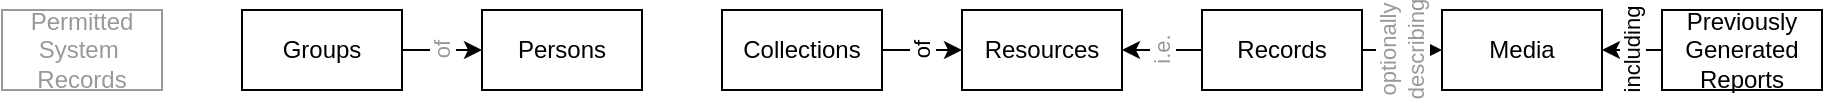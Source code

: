<mxfile version="20.3.0" type="device"><diagram id="sK7Hs59jtK_ZCMRFYSrS" name="Page-1"><mxGraphModel dx="782" dy="549" grid="1" gridSize="10" guides="1" tooltips="1" connect="1" arrows="1" fold="1" page="1" pageScale="1" pageWidth="827" pageHeight="1169" math="0" shadow="0"><root><mxCell id="0"/><mxCell id="1" parent="0"/><mxCell id="A_OD26Whjgoi70hvqDRX-1" value="Persons" style="rounded=0;whiteSpace=wrap;html=1;" parent="1" vertex="1"><mxGeometry x="250" y="160" width="80" height="40" as="geometry"/></mxCell><mxCell id="bU8xpSDAovLpz9dftB9Z-19" value="of" style="edgeStyle=orthogonalEdgeStyle;rounded=0;orthogonalLoop=1;jettySize=auto;html=1;entryX=0;entryY=0.5;entryDx=0;entryDy=0;fontColor=#999999;endArrow=classic;endFill=1;horizontal=0;" parent="1" source="A_OD26Whjgoi70hvqDRX-6" target="A_OD26Whjgoi70hvqDRX-1" edge="1"><mxGeometry relative="1" as="geometry"/></mxCell><mxCell id="A_OD26Whjgoi70hvqDRX-6" value="Groups" style="rounded=0;whiteSpace=wrap;html=1;" parent="1" vertex="1"><mxGeometry x="130" y="160" width="80" height="40" as="geometry"/></mxCell><mxCell id="A_OD26Whjgoi70hvqDRX-8" value="Permitted System&amp;nbsp;&lt;br&gt;Records" style="rounded=0;whiteSpace=wrap;html=1;strokeColor=#999999;fontColor=#999999;" parent="1" vertex="1"><mxGeometry x="10" y="160" width="80" height="40" as="geometry"/></mxCell><mxCell id="bU8xpSDAovLpz9dftB9Z-7" value="of" style="edgeStyle=orthogonalEdgeStyle;rounded=0;orthogonalLoop=1;jettySize=auto;html=1;entryX=0;entryY=0.5;entryDx=0;entryDy=0;endArrow=classic;endFill=1;horizontal=0;" parent="1" source="bU8xpSDAovLpz9dftB9Z-1" target="bU8xpSDAovLpz9dftB9Z-2" edge="1"><mxGeometry relative="1" as="geometry"/></mxCell><mxCell id="bU8xpSDAovLpz9dftB9Z-1" value="Collections" style="rounded=0;whiteSpace=wrap;html=1;" parent="1" vertex="1"><mxGeometry x="370" y="160" width="80" height="40" as="geometry"/></mxCell><mxCell id="bU8xpSDAovLpz9dftB9Z-2" value="Resources" style="rounded=0;whiteSpace=wrap;html=1;" parent="1" vertex="1"><mxGeometry x="490" y="160" width="80" height="40" as="geometry"/></mxCell><mxCell id="bU8xpSDAovLpz9dftB9Z-24" value="i.e." style="edgeStyle=orthogonalEdgeStyle;rounded=0;orthogonalLoop=1;jettySize=auto;html=1;entryX=1;entryY=0.5;entryDx=0;entryDy=0;fontColor=#999999;endArrow=classic;endFill=1;horizontal=0;" parent="1" source="bU8xpSDAovLpz9dftB9Z-22" target="bU8xpSDAovLpz9dftB9Z-2" edge="1"><mxGeometry relative="1" as="geometry"/></mxCell><mxCell id="bU8xpSDAovLpz9dftB9Z-25" value="optionally&lt;br&gt;describing" style="edgeStyle=orthogonalEdgeStyle;rounded=0;orthogonalLoop=1;jettySize=auto;html=1;fontColor=#999999;endArrow=classic;endFill=1;horizontal=0;" parent="1" source="bU8xpSDAovLpz9dftB9Z-22" target="bU8xpSDAovLpz9dftB9Z-23" edge="1"><mxGeometry relative="1" as="geometry"/></mxCell><mxCell id="bU8xpSDAovLpz9dftB9Z-22" value="Records" style="rounded=0;whiteSpace=wrap;html=1;" parent="1" vertex="1"><mxGeometry x="610" y="160" width="80" height="40" as="geometry"/></mxCell><mxCell id="bU8xpSDAovLpz9dftB9Z-23" value="Media" style="rounded=0;whiteSpace=wrap;html=1;" parent="1" vertex="1"><mxGeometry x="730" y="160" width="80" height="40" as="geometry"/></mxCell><mxCell id="p-sEqqMmO8Q9ur437qDC-4" value="including" style="edgeStyle=orthogonalEdgeStyle;rounded=0;orthogonalLoop=1;jettySize=auto;html=1;entryX=1;entryY=0.5;entryDx=0;entryDy=0;horizontal=0;" edge="1" parent="1" source="p-sEqqMmO8Q9ur437qDC-3" target="bU8xpSDAovLpz9dftB9Z-23"><mxGeometry relative="1" as="geometry"/></mxCell><mxCell id="p-sEqqMmO8Q9ur437qDC-3" value="Previously Generated&lt;br&gt;Reports" style="rounded=0;whiteSpace=wrap;html=1;" vertex="1" parent="1"><mxGeometry x="840" y="160" width="80" height="40" as="geometry"/></mxCell></root></mxGraphModel></diagram></mxfile>